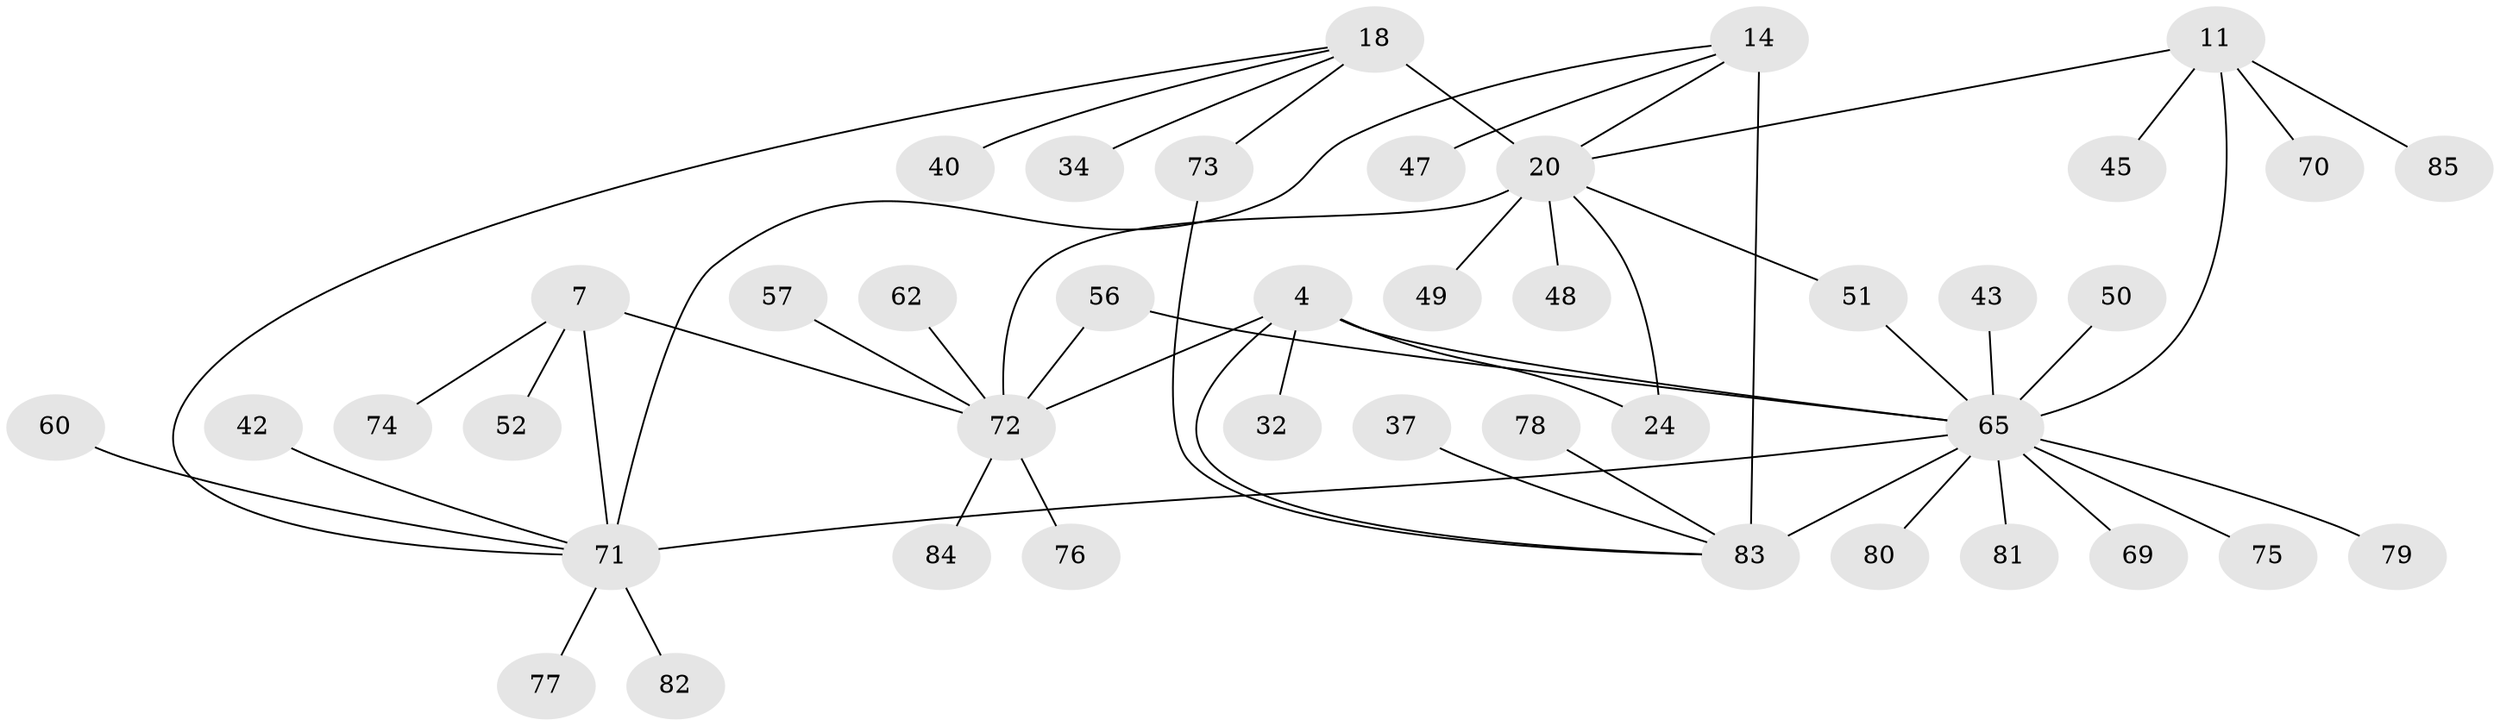 // original degree distribution, {3: 0.058823529411764705, 8: 0.03529411764705882, 10: 0.011764705882352941, 7: 0.023529411764705882, 9: 0.011764705882352941, 4: 0.03529411764705882, 5: 0.058823529411764705, 6: 0.023529411764705882, 16: 0.011764705882352941, 11: 0.011764705882352941, 2: 0.15294117647058825, 1: 0.5647058823529412}
// Generated by graph-tools (version 1.1) at 2025/54/03/09/25 04:54:53]
// undirected, 42 vertices, 51 edges
graph export_dot {
graph [start="1"]
  node [color=gray90,style=filled];
  4 [super="+1"];
  7 [super="+6"];
  11 [super="+10"];
  14 [super="+13"];
  18 [super="+17"];
  20 [super="+19"];
  24;
  32;
  34;
  37;
  40;
  42 [super="+28"];
  43;
  45;
  47;
  48;
  49;
  50;
  51 [super="+41"];
  52;
  56 [super="+31"];
  57;
  60;
  62;
  65 [super="+12+25+27+38"];
  69;
  70;
  71 [super="+39"];
  72 [super="+33+44+46+54"];
  73 [super="+67"];
  74;
  75;
  76 [super="+64"];
  77;
  78 [super="+61"];
  79;
  80;
  81;
  82 [super="+21"];
  83 [super="+26+68"];
  84;
  85;
  4 -- 24;
  4 -- 32;
  4 -- 83;
  4 -- 72 [weight=4];
  4 -- 65;
  7 -- 74;
  7 -- 52;
  7 -- 72;
  7 -- 71 [weight=4];
  11 -- 45;
  11 -- 70;
  11 -- 85;
  11 -- 20;
  11 -- 65 [weight=4];
  14 -- 20;
  14 -- 47;
  14 -- 83 [weight=4];
  14 -- 71;
  18 -- 20 [weight=4];
  18 -- 34;
  18 -- 40;
  18 -- 73;
  18 -- 71;
  20 -- 48;
  20 -- 49;
  20 -- 24;
  20 -- 51;
  20 -- 72;
  37 -- 83;
  42 -- 71;
  43 -- 65;
  50 -- 65;
  51 -- 65;
  56 -- 72;
  56 -- 65;
  57 -- 72;
  60 -- 71;
  62 -- 72;
  65 -- 69;
  65 -- 75;
  65 -- 79;
  65 -- 80;
  65 -- 81;
  65 -- 83 [weight=3];
  65 -- 71;
  71 -- 77;
  71 -- 82;
  72 -- 76;
  72 -- 84;
  73 -- 83;
  78 -- 83;
}
